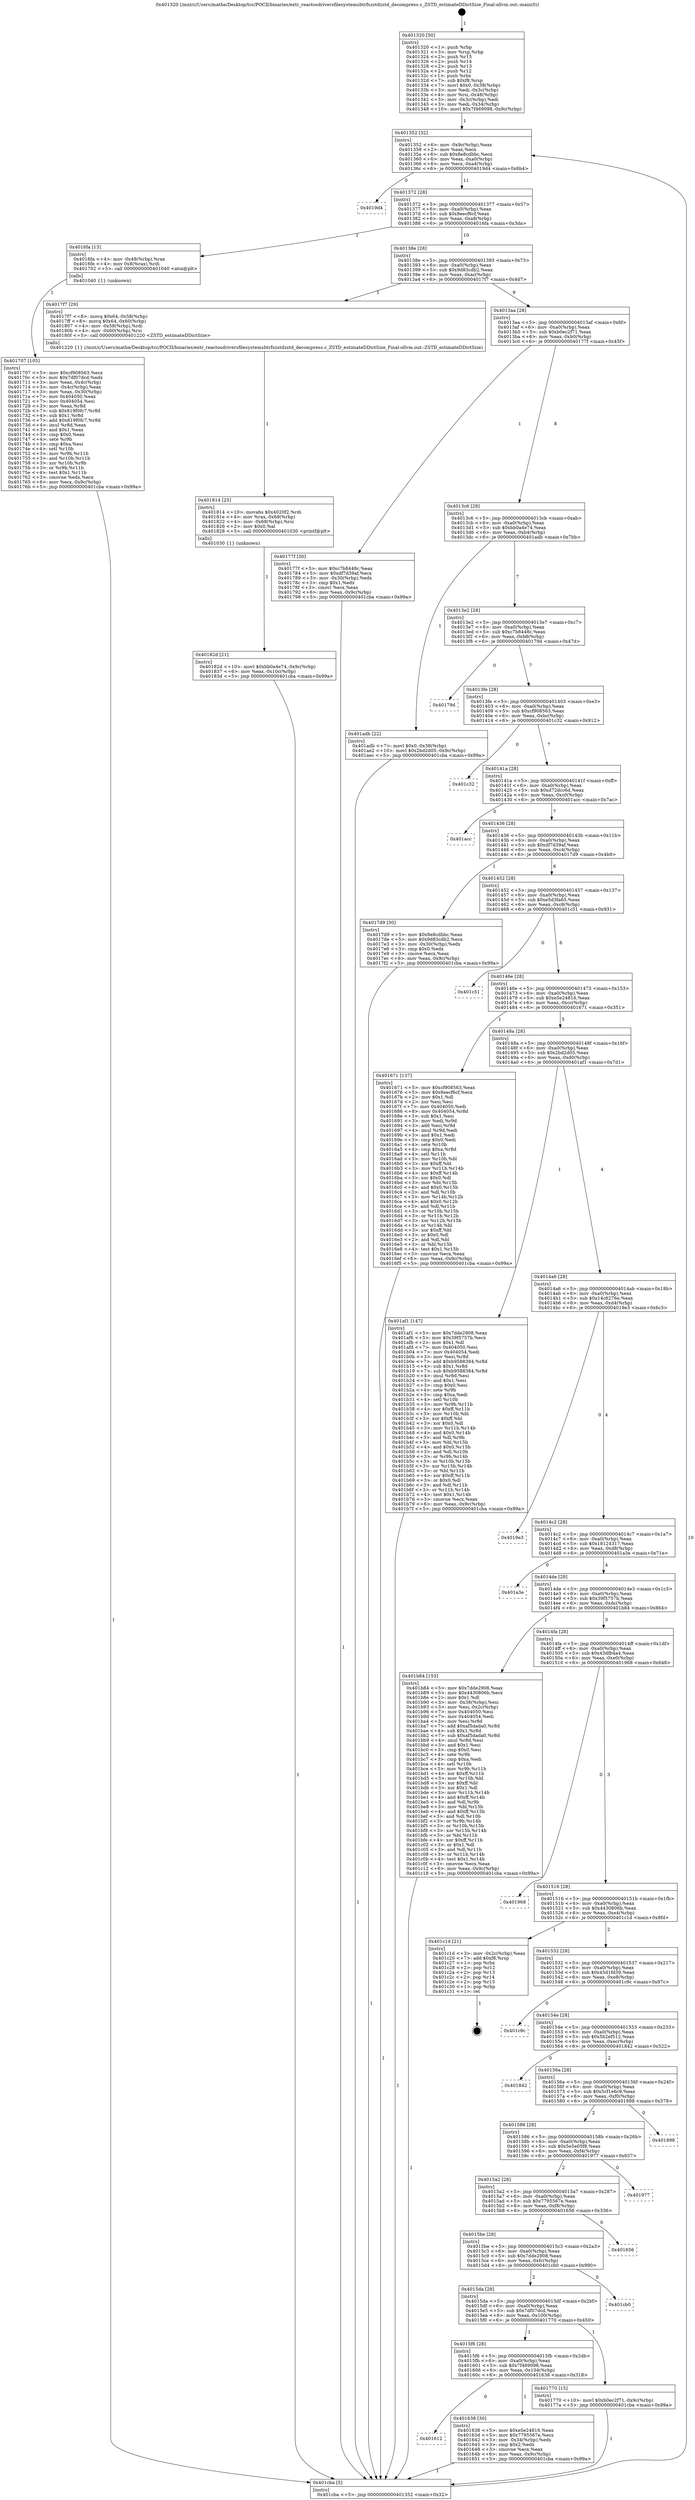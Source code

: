 digraph "0x401320" {
  label = "0x401320 (/mnt/c/Users/mathe/Desktop/tcc/POCII/binaries/extr_reactosdriversfilesystemsbtrfszstdzstd_decompress.c_ZSTD_estimateDDictSize_Final-ollvm.out::main(0))"
  labelloc = "t"
  node[shape=record]

  Entry [label="",width=0.3,height=0.3,shape=circle,fillcolor=black,style=filled]
  "0x401352" [label="{
     0x401352 [32]\l
     | [instrs]\l
     &nbsp;&nbsp;0x401352 \<+6\>: mov -0x9c(%rbp),%eax\l
     &nbsp;&nbsp;0x401358 \<+2\>: mov %eax,%ecx\l
     &nbsp;&nbsp;0x40135a \<+6\>: sub $0x8e8cdbbc,%ecx\l
     &nbsp;&nbsp;0x401360 \<+6\>: mov %eax,-0xa0(%rbp)\l
     &nbsp;&nbsp;0x401366 \<+6\>: mov %ecx,-0xa4(%rbp)\l
     &nbsp;&nbsp;0x40136c \<+6\>: je 00000000004019d4 \<main+0x6b4\>\l
  }"]
  "0x4019d4" [label="{
     0x4019d4\l
  }", style=dashed]
  "0x401372" [label="{
     0x401372 [28]\l
     | [instrs]\l
     &nbsp;&nbsp;0x401372 \<+5\>: jmp 0000000000401377 \<main+0x57\>\l
     &nbsp;&nbsp;0x401377 \<+6\>: mov -0xa0(%rbp),%eax\l
     &nbsp;&nbsp;0x40137d \<+5\>: sub $0x8eecf6cf,%eax\l
     &nbsp;&nbsp;0x401382 \<+6\>: mov %eax,-0xa8(%rbp)\l
     &nbsp;&nbsp;0x401388 \<+6\>: je 00000000004016fa \<main+0x3da\>\l
  }"]
  Exit [label="",width=0.3,height=0.3,shape=circle,fillcolor=black,style=filled,peripheries=2]
  "0x4016fa" [label="{
     0x4016fa [13]\l
     | [instrs]\l
     &nbsp;&nbsp;0x4016fa \<+4\>: mov -0x48(%rbp),%rax\l
     &nbsp;&nbsp;0x4016fe \<+4\>: mov 0x8(%rax),%rdi\l
     &nbsp;&nbsp;0x401702 \<+5\>: call 0000000000401040 \<atoi@plt\>\l
     | [calls]\l
     &nbsp;&nbsp;0x401040 \{1\} (unknown)\l
  }"]
  "0x40138e" [label="{
     0x40138e [28]\l
     | [instrs]\l
     &nbsp;&nbsp;0x40138e \<+5\>: jmp 0000000000401393 \<main+0x73\>\l
     &nbsp;&nbsp;0x401393 \<+6\>: mov -0xa0(%rbp),%eax\l
     &nbsp;&nbsp;0x401399 \<+5\>: sub $0x9d83cdb2,%eax\l
     &nbsp;&nbsp;0x40139e \<+6\>: mov %eax,-0xac(%rbp)\l
     &nbsp;&nbsp;0x4013a4 \<+6\>: je 00000000004017f7 \<main+0x4d7\>\l
  }"]
  "0x40182d" [label="{
     0x40182d [21]\l
     | [instrs]\l
     &nbsp;&nbsp;0x40182d \<+10\>: movl $0xbb0a4e74,-0x9c(%rbp)\l
     &nbsp;&nbsp;0x401837 \<+6\>: mov %eax,-0x10c(%rbp)\l
     &nbsp;&nbsp;0x40183d \<+5\>: jmp 0000000000401cba \<main+0x99a\>\l
  }"]
  "0x4017f7" [label="{
     0x4017f7 [29]\l
     | [instrs]\l
     &nbsp;&nbsp;0x4017f7 \<+8\>: movq $0x64,-0x58(%rbp)\l
     &nbsp;&nbsp;0x4017ff \<+8\>: movq $0x64,-0x60(%rbp)\l
     &nbsp;&nbsp;0x401807 \<+4\>: mov -0x58(%rbp),%rdi\l
     &nbsp;&nbsp;0x40180b \<+4\>: mov -0x60(%rbp),%rsi\l
     &nbsp;&nbsp;0x40180f \<+5\>: call 0000000000401220 \<ZSTD_estimateDDictSize\>\l
     | [calls]\l
     &nbsp;&nbsp;0x401220 \{1\} (/mnt/c/Users/mathe/Desktop/tcc/POCII/binaries/extr_reactosdriversfilesystemsbtrfszstdzstd_decompress.c_ZSTD_estimateDDictSize_Final-ollvm.out::ZSTD_estimateDDictSize)\l
  }"]
  "0x4013aa" [label="{
     0x4013aa [28]\l
     | [instrs]\l
     &nbsp;&nbsp;0x4013aa \<+5\>: jmp 00000000004013af \<main+0x8f\>\l
     &nbsp;&nbsp;0x4013af \<+6\>: mov -0xa0(%rbp),%eax\l
     &nbsp;&nbsp;0x4013b5 \<+5\>: sub $0xb0ec2f71,%eax\l
     &nbsp;&nbsp;0x4013ba \<+6\>: mov %eax,-0xb0(%rbp)\l
     &nbsp;&nbsp;0x4013c0 \<+6\>: je 000000000040177f \<main+0x45f\>\l
  }"]
  "0x401814" [label="{
     0x401814 [25]\l
     | [instrs]\l
     &nbsp;&nbsp;0x401814 \<+10\>: movabs $0x4020f2,%rdi\l
     &nbsp;&nbsp;0x40181e \<+4\>: mov %rax,-0x68(%rbp)\l
     &nbsp;&nbsp;0x401822 \<+4\>: mov -0x68(%rbp),%rsi\l
     &nbsp;&nbsp;0x401826 \<+2\>: mov $0x0,%al\l
     &nbsp;&nbsp;0x401828 \<+5\>: call 0000000000401030 \<printf@plt\>\l
     | [calls]\l
     &nbsp;&nbsp;0x401030 \{1\} (unknown)\l
  }"]
  "0x40177f" [label="{
     0x40177f [30]\l
     | [instrs]\l
     &nbsp;&nbsp;0x40177f \<+5\>: mov $0xc7b8448c,%eax\l
     &nbsp;&nbsp;0x401784 \<+5\>: mov $0xdf7d39af,%ecx\l
     &nbsp;&nbsp;0x401789 \<+3\>: mov -0x30(%rbp),%edx\l
     &nbsp;&nbsp;0x40178c \<+3\>: cmp $0x1,%edx\l
     &nbsp;&nbsp;0x40178f \<+3\>: cmovl %ecx,%eax\l
     &nbsp;&nbsp;0x401792 \<+6\>: mov %eax,-0x9c(%rbp)\l
     &nbsp;&nbsp;0x401798 \<+5\>: jmp 0000000000401cba \<main+0x99a\>\l
  }"]
  "0x4013c6" [label="{
     0x4013c6 [28]\l
     | [instrs]\l
     &nbsp;&nbsp;0x4013c6 \<+5\>: jmp 00000000004013cb \<main+0xab\>\l
     &nbsp;&nbsp;0x4013cb \<+6\>: mov -0xa0(%rbp),%eax\l
     &nbsp;&nbsp;0x4013d1 \<+5\>: sub $0xbb0a4e74,%eax\l
     &nbsp;&nbsp;0x4013d6 \<+6\>: mov %eax,-0xb4(%rbp)\l
     &nbsp;&nbsp;0x4013dc \<+6\>: je 0000000000401adb \<main+0x7bb\>\l
  }"]
  "0x401707" [label="{
     0x401707 [105]\l
     | [instrs]\l
     &nbsp;&nbsp;0x401707 \<+5\>: mov $0xcf908563,%ecx\l
     &nbsp;&nbsp;0x40170c \<+5\>: mov $0x7df07dcd,%edx\l
     &nbsp;&nbsp;0x401711 \<+3\>: mov %eax,-0x4c(%rbp)\l
     &nbsp;&nbsp;0x401714 \<+3\>: mov -0x4c(%rbp),%eax\l
     &nbsp;&nbsp;0x401717 \<+3\>: mov %eax,-0x30(%rbp)\l
     &nbsp;&nbsp;0x40171a \<+7\>: mov 0x404050,%eax\l
     &nbsp;&nbsp;0x401721 \<+7\>: mov 0x404054,%esi\l
     &nbsp;&nbsp;0x401728 \<+3\>: mov %eax,%r8d\l
     &nbsp;&nbsp;0x40172b \<+7\>: sub $0x819f0fc7,%r8d\l
     &nbsp;&nbsp;0x401732 \<+4\>: sub $0x1,%r8d\l
     &nbsp;&nbsp;0x401736 \<+7\>: add $0x819f0fc7,%r8d\l
     &nbsp;&nbsp;0x40173d \<+4\>: imul %r8d,%eax\l
     &nbsp;&nbsp;0x401741 \<+3\>: and $0x1,%eax\l
     &nbsp;&nbsp;0x401744 \<+3\>: cmp $0x0,%eax\l
     &nbsp;&nbsp;0x401747 \<+4\>: sete %r9b\l
     &nbsp;&nbsp;0x40174b \<+3\>: cmp $0xa,%esi\l
     &nbsp;&nbsp;0x40174e \<+4\>: setl %r10b\l
     &nbsp;&nbsp;0x401752 \<+3\>: mov %r9b,%r11b\l
     &nbsp;&nbsp;0x401755 \<+3\>: and %r10b,%r11b\l
     &nbsp;&nbsp;0x401758 \<+3\>: xor %r10b,%r9b\l
     &nbsp;&nbsp;0x40175b \<+3\>: or %r9b,%r11b\l
     &nbsp;&nbsp;0x40175e \<+4\>: test $0x1,%r11b\l
     &nbsp;&nbsp;0x401762 \<+3\>: cmovne %edx,%ecx\l
     &nbsp;&nbsp;0x401765 \<+6\>: mov %ecx,-0x9c(%rbp)\l
     &nbsp;&nbsp;0x40176b \<+5\>: jmp 0000000000401cba \<main+0x99a\>\l
  }"]
  "0x401adb" [label="{
     0x401adb [22]\l
     | [instrs]\l
     &nbsp;&nbsp;0x401adb \<+7\>: movl $0x0,-0x38(%rbp)\l
     &nbsp;&nbsp;0x401ae2 \<+10\>: movl $0x2bd2d05,-0x9c(%rbp)\l
     &nbsp;&nbsp;0x401aec \<+5\>: jmp 0000000000401cba \<main+0x99a\>\l
  }"]
  "0x4013e2" [label="{
     0x4013e2 [28]\l
     | [instrs]\l
     &nbsp;&nbsp;0x4013e2 \<+5\>: jmp 00000000004013e7 \<main+0xc7\>\l
     &nbsp;&nbsp;0x4013e7 \<+6\>: mov -0xa0(%rbp),%eax\l
     &nbsp;&nbsp;0x4013ed \<+5\>: sub $0xc7b8448c,%eax\l
     &nbsp;&nbsp;0x4013f2 \<+6\>: mov %eax,-0xb8(%rbp)\l
     &nbsp;&nbsp;0x4013f8 \<+6\>: je 000000000040179d \<main+0x47d\>\l
  }"]
  "0x401320" [label="{
     0x401320 [50]\l
     | [instrs]\l
     &nbsp;&nbsp;0x401320 \<+1\>: push %rbp\l
     &nbsp;&nbsp;0x401321 \<+3\>: mov %rsp,%rbp\l
     &nbsp;&nbsp;0x401324 \<+2\>: push %r15\l
     &nbsp;&nbsp;0x401326 \<+2\>: push %r14\l
     &nbsp;&nbsp;0x401328 \<+2\>: push %r13\l
     &nbsp;&nbsp;0x40132a \<+2\>: push %r12\l
     &nbsp;&nbsp;0x40132c \<+1\>: push %rbx\l
     &nbsp;&nbsp;0x40132d \<+7\>: sub $0xf8,%rsp\l
     &nbsp;&nbsp;0x401334 \<+7\>: movl $0x0,-0x38(%rbp)\l
     &nbsp;&nbsp;0x40133b \<+3\>: mov %edi,-0x3c(%rbp)\l
     &nbsp;&nbsp;0x40133e \<+4\>: mov %rsi,-0x48(%rbp)\l
     &nbsp;&nbsp;0x401342 \<+3\>: mov -0x3c(%rbp),%edi\l
     &nbsp;&nbsp;0x401345 \<+3\>: mov %edi,-0x34(%rbp)\l
     &nbsp;&nbsp;0x401348 \<+10\>: movl $0x7f469098,-0x9c(%rbp)\l
  }"]
  "0x40179d" [label="{
     0x40179d\l
  }", style=dashed]
  "0x4013fe" [label="{
     0x4013fe [28]\l
     | [instrs]\l
     &nbsp;&nbsp;0x4013fe \<+5\>: jmp 0000000000401403 \<main+0xe3\>\l
     &nbsp;&nbsp;0x401403 \<+6\>: mov -0xa0(%rbp),%eax\l
     &nbsp;&nbsp;0x401409 \<+5\>: sub $0xcf908563,%eax\l
     &nbsp;&nbsp;0x40140e \<+6\>: mov %eax,-0xbc(%rbp)\l
     &nbsp;&nbsp;0x401414 \<+6\>: je 0000000000401c32 \<main+0x912\>\l
  }"]
  "0x401cba" [label="{
     0x401cba [5]\l
     | [instrs]\l
     &nbsp;&nbsp;0x401cba \<+5\>: jmp 0000000000401352 \<main+0x32\>\l
  }"]
  "0x401c32" [label="{
     0x401c32\l
  }", style=dashed]
  "0x40141a" [label="{
     0x40141a [28]\l
     | [instrs]\l
     &nbsp;&nbsp;0x40141a \<+5\>: jmp 000000000040141f \<main+0xff\>\l
     &nbsp;&nbsp;0x40141f \<+6\>: mov -0xa0(%rbp),%eax\l
     &nbsp;&nbsp;0x401425 \<+5\>: sub $0xd72dcc6d,%eax\l
     &nbsp;&nbsp;0x40142a \<+6\>: mov %eax,-0xc0(%rbp)\l
     &nbsp;&nbsp;0x401430 \<+6\>: je 0000000000401acc \<main+0x7ac\>\l
  }"]
  "0x401612" [label="{
     0x401612\l
  }", style=dashed]
  "0x401acc" [label="{
     0x401acc\l
  }", style=dashed]
  "0x401436" [label="{
     0x401436 [28]\l
     | [instrs]\l
     &nbsp;&nbsp;0x401436 \<+5\>: jmp 000000000040143b \<main+0x11b\>\l
     &nbsp;&nbsp;0x40143b \<+6\>: mov -0xa0(%rbp),%eax\l
     &nbsp;&nbsp;0x401441 \<+5\>: sub $0xdf7d39af,%eax\l
     &nbsp;&nbsp;0x401446 \<+6\>: mov %eax,-0xc4(%rbp)\l
     &nbsp;&nbsp;0x40144c \<+6\>: je 00000000004017d9 \<main+0x4b9\>\l
  }"]
  "0x401638" [label="{
     0x401638 [30]\l
     | [instrs]\l
     &nbsp;&nbsp;0x401638 \<+5\>: mov $0xe5e24816,%eax\l
     &nbsp;&nbsp;0x40163d \<+5\>: mov $0x7795567e,%ecx\l
     &nbsp;&nbsp;0x401642 \<+3\>: mov -0x34(%rbp),%edx\l
     &nbsp;&nbsp;0x401645 \<+3\>: cmp $0x2,%edx\l
     &nbsp;&nbsp;0x401648 \<+3\>: cmovne %ecx,%eax\l
     &nbsp;&nbsp;0x40164b \<+6\>: mov %eax,-0x9c(%rbp)\l
     &nbsp;&nbsp;0x401651 \<+5\>: jmp 0000000000401cba \<main+0x99a\>\l
  }"]
  "0x4017d9" [label="{
     0x4017d9 [30]\l
     | [instrs]\l
     &nbsp;&nbsp;0x4017d9 \<+5\>: mov $0x8e8cdbbc,%eax\l
     &nbsp;&nbsp;0x4017de \<+5\>: mov $0x9d83cdb2,%ecx\l
     &nbsp;&nbsp;0x4017e3 \<+3\>: mov -0x30(%rbp),%edx\l
     &nbsp;&nbsp;0x4017e6 \<+3\>: cmp $0x0,%edx\l
     &nbsp;&nbsp;0x4017e9 \<+3\>: cmove %ecx,%eax\l
     &nbsp;&nbsp;0x4017ec \<+6\>: mov %eax,-0x9c(%rbp)\l
     &nbsp;&nbsp;0x4017f2 \<+5\>: jmp 0000000000401cba \<main+0x99a\>\l
  }"]
  "0x401452" [label="{
     0x401452 [28]\l
     | [instrs]\l
     &nbsp;&nbsp;0x401452 \<+5\>: jmp 0000000000401457 \<main+0x137\>\l
     &nbsp;&nbsp;0x401457 \<+6\>: mov -0xa0(%rbp),%eax\l
     &nbsp;&nbsp;0x40145d \<+5\>: sub $0xe5d3fa65,%eax\l
     &nbsp;&nbsp;0x401462 \<+6\>: mov %eax,-0xc8(%rbp)\l
     &nbsp;&nbsp;0x401468 \<+6\>: je 0000000000401c51 \<main+0x931\>\l
  }"]
  "0x4015f6" [label="{
     0x4015f6 [28]\l
     | [instrs]\l
     &nbsp;&nbsp;0x4015f6 \<+5\>: jmp 00000000004015fb \<main+0x2db\>\l
     &nbsp;&nbsp;0x4015fb \<+6\>: mov -0xa0(%rbp),%eax\l
     &nbsp;&nbsp;0x401601 \<+5\>: sub $0x7f469098,%eax\l
     &nbsp;&nbsp;0x401606 \<+6\>: mov %eax,-0x104(%rbp)\l
     &nbsp;&nbsp;0x40160c \<+6\>: je 0000000000401638 \<main+0x318\>\l
  }"]
  "0x401c51" [label="{
     0x401c51\l
  }", style=dashed]
  "0x40146e" [label="{
     0x40146e [28]\l
     | [instrs]\l
     &nbsp;&nbsp;0x40146e \<+5\>: jmp 0000000000401473 \<main+0x153\>\l
     &nbsp;&nbsp;0x401473 \<+6\>: mov -0xa0(%rbp),%eax\l
     &nbsp;&nbsp;0x401479 \<+5\>: sub $0xe5e24816,%eax\l
     &nbsp;&nbsp;0x40147e \<+6\>: mov %eax,-0xcc(%rbp)\l
     &nbsp;&nbsp;0x401484 \<+6\>: je 0000000000401671 \<main+0x351\>\l
  }"]
  "0x401770" [label="{
     0x401770 [15]\l
     | [instrs]\l
     &nbsp;&nbsp;0x401770 \<+10\>: movl $0xb0ec2f71,-0x9c(%rbp)\l
     &nbsp;&nbsp;0x40177a \<+5\>: jmp 0000000000401cba \<main+0x99a\>\l
  }"]
  "0x401671" [label="{
     0x401671 [137]\l
     | [instrs]\l
     &nbsp;&nbsp;0x401671 \<+5\>: mov $0xcf908563,%eax\l
     &nbsp;&nbsp;0x401676 \<+5\>: mov $0x8eecf6cf,%ecx\l
     &nbsp;&nbsp;0x40167b \<+2\>: mov $0x1,%dl\l
     &nbsp;&nbsp;0x40167d \<+2\>: xor %esi,%esi\l
     &nbsp;&nbsp;0x40167f \<+7\>: mov 0x404050,%edi\l
     &nbsp;&nbsp;0x401686 \<+8\>: mov 0x404054,%r8d\l
     &nbsp;&nbsp;0x40168e \<+3\>: sub $0x1,%esi\l
     &nbsp;&nbsp;0x401691 \<+3\>: mov %edi,%r9d\l
     &nbsp;&nbsp;0x401694 \<+3\>: add %esi,%r9d\l
     &nbsp;&nbsp;0x401697 \<+4\>: imul %r9d,%edi\l
     &nbsp;&nbsp;0x40169b \<+3\>: and $0x1,%edi\l
     &nbsp;&nbsp;0x40169e \<+3\>: cmp $0x0,%edi\l
     &nbsp;&nbsp;0x4016a1 \<+4\>: sete %r10b\l
     &nbsp;&nbsp;0x4016a5 \<+4\>: cmp $0xa,%r8d\l
     &nbsp;&nbsp;0x4016a9 \<+4\>: setl %r11b\l
     &nbsp;&nbsp;0x4016ad \<+3\>: mov %r10b,%bl\l
     &nbsp;&nbsp;0x4016b0 \<+3\>: xor $0xff,%bl\l
     &nbsp;&nbsp;0x4016b3 \<+3\>: mov %r11b,%r14b\l
     &nbsp;&nbsp;0x4016b6 \<+4\>: xor $0xff,%r14b\l
     &nbsp;&nbsp;0x4016ba \<+3\>: xor $0x0,%dl\l
     &nbsp;&nbsp;0x4016bd \<+3\>: mov %bl,%r15b\l
     &nbsp;&nbsp;0x4016c0 \<+4\>: and $0x0,%r15b\l
     &nbsp;&nbsp;0x4016c4 \<+3\>: and %dl,%r10b\l
     &nbsp;&nbsp;0x4016c7 \<+3\>: mov %r14b,%r12b\l
     &nbsp;&nbsp;0x4016ca \<+4\>: and $0x0,%r12b\l
     &nbsp;&nbsp;0x4016ce \<+3\>: and %dl,%r11b\l
     &nbsp;&nbsp;0x4016d1 \<+3\>: or %r10b,%r15b\l
     &nbsp;&nbsp;0x4016d4 \<+3\>: or %r11b,%r12b\l
     &nbsp;&nbsp;0x4016d7 \<+3\>: xor %r12b,%r15b\l
     &nbsp;&nbsp;0x4016da \<+3\>: or %r14b,%bl\l
     &nbsp;&nbsp;0x4016dd \<+3\>: xor $0xff,%bl\l
     &nbsp;&nbsp;0x4016e0 \<+3\>: or $0x0,%dl\l
     &nbsp;&nbsp;0x4016e3 \<+2\>: and %dl,%bl\l
     &nbsp;&nbsp;0x4016e5 \<+3\>: or %bl,%r15b\l
     &nbsp;&nbsp;0x4016e8 \<+4\>: test $0x1,%r15b\l
     &nbsp;&nbsp;0x4016ec \<+3\>: cmovne %ecx,%eax\l
     &nbsp;&nbsp;0x4016ef \<+6\>: mov %eax,-0x9c(%rbp)\l
     &nbsp;&nbsp;0x4016f5 \<+5\>: jmp 0000000000401cba \<main+0x99a\>\l
  }"]
  "0x40148a" [label="{
     0x40148a [28]\l
     | [instrs]\l
     &nbsp;&nbsp;0x40148a \<+5\>: jmp 000000000040148f \<main+0x16f\>\l
     &nbsp;&nbsp;0x40148f \<+6\>: mov -0xa0(%rbp),%eax\l
     &nbsp;&nbsp;0x401495 \<+5\>: sub $0x2bd2d05,%eax\l
     &nbsp;&nbsp;0x40149a \<+6\>: mov %eax,-0xd0(%rbp)\l
     &nbsp;&nbsp;0x4014a0 \<+6\>: je 0000000000401af1 \<main+0x7d1\>\l
  }"]
  "0x4015da" [label="{
     0x4015da [28]\l
     | [instrs]\l
     &nbsp;&nbsp;0x4015da \<+5\>: jmp 00000000004015df \<main+0x2bf\>\l
     &nbsp;&nbsp;0x4015df \<+6\>: mov -0xa0(%rbp),%eax\l
     &nbsp;&nbsp;0x4015e5 \<+5\>: sub $0x7df07dcd,%eax\l
     &nbsp;&nbsp;0x4015ea \<+6\>: mov %eax,-0x100(%rbp)\l
     &nbsp;&nbsp;0x4015f0 \<+6\>: je 0000000000401770 \<main+0x450\>\l
  }"]
  "0x401af1" [label="{
     0x401af1 [147]\l
     | [instrs]\l
     &nbsp;&nbsp;0x401af1 \<+5\>: mov $0x7dde2908,%eax\l
     &nbsp;&nbsp;0x401af6 \<+5\>: mov $0x39f5757b,%ecx\l
     &nbsp;&nbsp;0x401afb \<+2\>: mov $0x1,%dl\l
     &nbsp;&nbsp;0x401afd \<+7\>: mov 0x404050,%esi\l
     &nbsp;&nbsp;0x401b04 \<+7\>: mov 0x404054,%edi\l
     &nbsp;&nbsp;0x401b0b \<+3\>: mov %esi,%r8d\l
     &nbsp;&nbsp;0x401b0e \<+7\>: add $0xb9588384,%r8d\l
     &nbsp;&nbsp;0x401b15 \<+4\>: sub $0x1,%r8d\l
     &nbsp;&nbsp;0x401b19 \<+7\>: sub $0xb9588384,%r8d\l
     &nbsp;&nbsp;0x401b20 \<+4\>: imul %r8d,%esi\l
     &nbsp;&nbsp;0x401b24 \<+3\>: and $0x1,%esi\l
     &nbsp;&nbsp;0x401b27 \<+3\>: cmp $0x0,%esi\l
     &nbsp;&nbsp;0x401b2a \<+4\>: sete %r9b\l
     &nbsp;&nbsp;0x401b2e \<+3\>: cmp $0xa,%edi\l
     &nbsp;&nbsp;0x401b31 \<+4\>: setl %r10b\l
     &nbsp;&nbsp;0x401b35 \<+3\>: mov %r9b,%r11b\l
     &nbsp;&nbsp;0x401b38 \<+4\>: xor $0xff,%r11b\l
     &nbsp;&nbsp;0x401b3c \<+3\>: mov %r10b,%bl\l
     &nbsp;&nbsp;0x401b3f \<+3\>: xor $0xff,%bl\l
     &nbsp;&nbsp;0x401b42 \<+3\>: xor $0x0,%dl\l
     &nbsp;&nbsp;0x401b45 \<+3\>: mov %r11b,%r14b\l
     &nbsp;&nbsp;0x401b48 \<+4\>: and $0x0,%r14b\l
     &nbsp;&nbsp;0x401b4c \<+3\>: and %dl,%r9b\l
     &nbsp;&nbsp;0x401b4f \<+3\>: mov %bl,%r15b\l
     &nbsp;&nbsp;0x401b52 \<+4\>: and $0x0,%r15b\l
     &nbsp;&nbsp;0x401b56 \<+3\>: and %dl,%r10b\l
     &nbsp;&nbsp;0x401b59 \<+3\>: or %r9b,%r14b\l
     &nbsp;&nbsp;0x401b5c \<+3\>: or %r10b,%r15b\l
     &nbsp;&nbsp;0x401b5f \<+3\>: xor %r15b,%r14b\l
     &nbsp;&nbsp;0x401b62 \<+3\>: or %bl,%r11b\l
     &nbsp;&nbsp;0x401b65 \<+4\>: xor $0xff,%r11b\l
     &nbsp;&nbsp;0x401b69 \<+3\>: or $0x0,%dl\l
     &nbsp;&nbsp;0x401b6c \<+3\>: and %dl,%r11b\l
     &nbsp;&nbsp;0x401b6f \<+3\>: or %r11b,%r14b\l
     &nbsp;&nbsp;0x401b72 \<+4\>: test $0x1,%r14b\l
     &nbsp;&nbsp;0x401b76 \<+3\>: cmovne %ecx,%eax\l
     &nbsp;&nbsp;0x401b79 \<+6\>: mov %eax,-0x9c(%rbp)\l
     &nbsp;&nbsp;0x401b7f \<+5\>: jmp 0000000000401cba \<main+0x99a\>\l
  }"]
  "0x4014a6" [label="{
     0x4014a6 [28]\l
     | [instrs]\l
     &nbsp;&nbsp;0x4014a6 \<+5\>: jmp 00000000004014ab \<main+0x18b\>\l
     &nbsp;&nbsp;0x4014ab \<+6\>: mov -0xa0(%rbp),%eax\l
     &nbsp;&nbsp;0x4014b1 \<+5\>: sub $0x14c6276e,%eax\l
     &nbsp;&nbsp;0x4014b6 \<+6\>: mov %eax,-0xd4(%rbp)\l
     &nbsp;&nbsp;0x4014bc \<+6\>: je 00000000004019e3 \<main+0x6c3\>\l
  }"]
  "0x401cb0" [label="{
     0x401cb0\l
  }", style=dashed]
  "0x4019e3" [label="{
     0x4019e3\l
  }", style=dashed]
  "0x4014c2" [label="{
     0x4014c2 [28]\l
     | [instrs]\l
     &nbsp;&nbsp;0x4014c2 \<+5\>: jmp 00000000004014c7 \<main+0x1a7\>\l
     &nbsp;&nbsp;0x4014c7 \<+6\>: mov -0xa0(%rbp),%eax\l
     &nbsp;&nbsp;0x4014cd \<+5\>: sub $0x18124317,%eax\l
     &nbsp;&nbsp;0x4014d2 \<+6\>: mov %eax,-0xd8(%rbp)\l
     &nbsp;&nbsp;0x4014d8 \<+6\>: je 0000000000401a3e \<main+0x71e\>\l
  }"]
  "0x4015be" [label="{
     0x4015be [28]\l
     | [instrs]\l
     &nbsp;&nbsp;0x4015be \<+5\>: jmp 00000000004015c3 \<main+0x2a3\>\l
     &nbsp;&nbsp;0x4015c3 \<+6\>: mov -0xa0(%rbp),%eax\l
     &nbsp;&nbsp;0x4015c9 \<+5\>: sub $0x7dde2908,%eax\l
     &nbsp;&nbsp;0x4015ce \<+6\>: mov %eax,-0xfc(%rbp)\l
     &nbsp;&nbsp;0x4015d4 \<+6\>: je 0000000000401cb0 \<main+0x990\>\l
  }"]
  "0x401a3e" [label="{
     0x401a3e\l
  }", style=dashed]
  "0x4014de" [label="{
     0x4014de [28]\l
     | [instrs]\l
     &nbsp;&nbsp;0x4014de \<+5\>: jmp 00000000004014e3 \<main+0x1c3\>\l
     &nbsp;&nbsp;0x4014e3 \<+6\>: mov -0xa0(%rbp),%eax\l
     &nbsp;&nbsp;0x4014e9 \<+5\>: sub $0x39f5757b,%eax\l
     &nbsp;&nbsp;0x4014ee \<+6\>: mov %eax,-0xdc(%rbp)\l
     &nbsp;&nbsp;0x4014f4 \<+6\>: je 0000000000401b84 \<main+0x864\>\l
  }"]
  "0x401656" [label="{
     0x401656\l
  }", style=dashed]
  "0x401b84" [label="{
     0x401b84 [153]\l
     | [instrs]\l
     &nbsp;&nbsp;0x401b84 \<+5\>: mov $0x7dde2908,%eax\l
     &nbsp;&nbsp;0x401b89 \<+5\>: mov $0x4430806b,%ecx\l
     &nbsp;&nbsp;0x401b8e \<+2\>: mov $0x1,%dl\l
     &nbsp;&nbsp;0x401b90 \<+3\>: mov -0x38(%rbp),%esi\l
     &nbsp;&nbsp;0x401b93 \<+3\>: mov %esi,-0x2c(%rbp)\l
     &nbsp;&nbsp;0x401b96 \<+7\>: mov 0x404050,%esi\l
     &nbsp;&nbsp;0x401b9d \<+7\>: mov 0x404054,%edi\l
     &nbsp;&nbsp;0x401ba4 \<+3\>: mov %esi,%r8d\l
     &nbsp;&nbsp;0x401ba7 \<+7\>: add $0xaf5dada0,%r8d\l
     &nbsp;&nbsp;0x401bae \<+4\>: sub $0x1,%r8d\l
     &nbsp;&nbsp;0x401bb2 \<+7\>: sub $0xaf5dada0,%r8d\l
     &nbsp;&nbsp;0x401bb9 \<+4\>: imul %r8d,%esi\l
     &nbsp;&nbsp;0x401bbd \<+3\>: and $0x1,%esi\l
     &nbsp;&nbsp;0x401bc0 \<+3\>: cmp $0x0,%esi\l
     &nbsp;&nbsp;0x401bc3 \<+4\>: sete %r9b\l
     &nbsp;&nbsp;0x401bc7 \<+3\>: cmp $0xa,%edi\l
     &nbsp;&nbsp;0x401bca \<+4\>: setl %r10b\l
     &nbsp;&nbsp;0x401bce \<+3\>: mov %r9b,%r11b\l
     &nbsp;&nbsp;0x401bd1 \<+4\>: xor $0xff,%r11b\l
     &nbsp;&nbsp;0x401bd5 \<+3\>: mov %r10b,%bl\l
     &nbsp;&nbsp;0x401bd8 \<+3\>: xor $0xff,%bl\l
     &nbsp;&nbsp;0x401bdb \<+3\>: xor $0x1,%dl\l
     &nbsp;&nbsp;0x401bde \<+3\>: mov %r11b,%r14b\l
     &nbsp;&nbsp;0x401be1 \<+4\>: and $0xff,%r14b\l
     &nbsp;&nbsp;0x401be5 \<+3\>: and %dl,%r9b\l
     &nbsp;&nbsp;0x401be8 \<+3\>: mov %bl,%r15b\l
     &nbsp;&nbsp;0x401beb \<+4\>: and $0xff,%r15b\l
     &nbsp;&nbsp;0x401bef \<+3\>: and %dl,%r10b\l
     &nbsp;&nbsp;0x401bf2 \<+3\>: or %r9b,%r14b\l
     &nbsp;&nbsp;0x401bf5 \<+3\>: or %r10b,%r15b\l
     &nbsp;&nbsp;0x401bf8 \<+3\>: xor %r15b,%r14b\l
     &nbsp;&nbsp;0x401bfb \<+3\>: or %bl,%r11b\l
     &nbsp;&nbsp;0x401bfe \<+4\>: xor $0xff,%r11b\l
     &nbsp;&nbsp;0x401c02 \<+3\>: or $0x1,%dl\l
     &nbsp;&nbsp;0x401c05 \<+3\>: and %dl,%r11b\l
     &nbsp;&nbsp;0x401c08 \<+3\>: or %r11b,%r14b\l
     &nbsp;&nbsp;0x401c0b \<+4\>: test $0x1,%r14b\l
     &nbsp;&nbsp;0x401c0f \<+3\>: cmovne %ecx,%eax\l
     &nbsp;&nbsp;0x401c12 \<+6\>: mov %eax,-0x9c(%rbp)\l
     &nbsp;&nbsp;0x401c18 \<+5\>: jmp 0000000000401cba \<main+0x99a\>\l
  }"]
  "0x4014fa" [label="{
     0x4014fa [28]\l
     | [instrs]\l
     &nbsp;&nbsp;0x4014fa \<+5\>: jmp 00000000004014ff \<main+0x1df\>\l
     &nbsp;&nbsp;0x4014ff \<+6\>: mov -0xa0(%rbp),%eax\l
     &nbsp;&nbsp;0x401505 \<+5\>: sub $0x43dfb4a4,%eax\l
     &nbsp;&nbsp;0x40150a \<+6\>: mov %eax,-0xe0(%rbp)\l
     &nbsp;&nbsp;0x401510 \<+6\>: je 0000000000401968 \<main+0x648\>\l
  }"]
  "0x4015a2" [label="{
     0x4015a2 [28]\l
     | [instrs]\l
     &nbsp;&nbsp;0x4015a2 \<+5\>: jmp 00000000004015a7 \<main+0x287\>\l
     &nbsp;&nbsp;0x4015a7 \<+6\>: mov -0xa0(%rbp),%eax\l
     &nbsp;&nbsp;0x4015ad \<+5\>: sub $0x7795567e,%eax\l
     &nbsp;&nbsp;0x4015b2 \<+6\>: mov %eax,-0xf8(%rbp)\l
     &nbsp;&nbsp;0x4015b8 \<+6\>: je 0000000000401656 \<main+0x336\>\l
  }"]
  "0x401968" [label="{
     0x401968\l
  }", style=dashed]
  "0x401516" [label="{
     0x401516 [28]\l
     | [instrs]\l
     &nbsp;&nbsp;0x401516 \<+5\>: jmp 000000000040151b \<main+0x1fb\>\l
     &nbsp;&nbsp;0x40151b \<+6\>: mov -0xa0(%rbp),%eax\l
     &nbsp;&nbsp;0x401521 \<+5\>: sub $0x4430806b,%eax\l
     &nbsp;&nbsp;0x401526 \<+6\>: mov %eax,-0xe4(%rbp)\l
     &nbsp;&nbsp;0x40152c \<+6\>: je 0000000000401c1d \<main+0x8fd\>\l
  }"]
  "0x401977" [label="{
     0x401977\l
  }", style=dashed]
  "0x401c1d" [label="{
     0x401c1d [21]\l
     | [instrs]\l
     &nbsp;&nbsp;0x401c1d \<+3\>: mov -0x2c(%rbp),%eax\l
     &nbsp;&nbsp;0x401c20 \<+7\>: add $0xf8,%rsp\l
     &nbsp;&nbsp;0x401c27 \<+1\>: pop %rbx\l
     &nbsp;&nbsp;0x401c28 \<+2\>: pop %r12\l
     &nbsp;&nbsp;0x401c2a \<+2\>: pop %r13\l
     &nbsp;&nbsp;0x401c2c \<+2\>: pop %r14\l
     &nbsp;&nbsp;0x401c2e \<+2\>: pop %r15\l
     &nbsp;&nbsp;0x401c30 \<+1\>: pop %rbp\l
     &nbsp;&nbsp;0x401c31 \<+1\>: ret\l
  }"]
  "0x401532" [label="{
     0x401532 [28]\l
     | [instrs]\l
     &nbsp;&nbsp;0x401532 \<+5\>: jmp 0000000000401537 \<main+0x217\>\l
     &nbsp;&nbsp;0x401537 \<+6\>: mov -0xa0(%rbp),%eax\l
     &nbsp;&nbsp;0x40153d \<+5\>: sub $0x45d1fd39,%eax\l
     &nbsp;&nbsp;0x401542 \<+6\>: mov %eax,-0xe8(%rbp)\l
     &nbsp;&nbsp;0x401548 \<+6\>: je 0000000000401c9c \<main+0x97c\>\l
  }"]
  "0x401586" [label="{
     0x401586 [28]\l
     | [instrs]\l
     &nbsp;&nbsp;0x401586 \<+5\>: jmp 000000000040158b \<main+0x26b\>\l
     &nbsp;&nbsp;0x40158b \<+6\>: mov -0xa0(%rbp),%eax\l
     &nbsp;&nbsp;0x401591 \<+5\>: sub $0x5e5e05f8,%eax\l
     &nbsp;&nbsp;0x401596 \<+6\>: mov %eax,-0xf4(%rbp)\l
     &nbsp;&nbsp;0x40159c \<+6\>: je 0000000000401977 \<main+0x657\>\l
  }"]
  "0x401c9c" [label="{
     0x401c9c\l
  }", style=dashed]
  "0x40154e" [label="{
     0x40154e [28]\l
     | [instrs]\l
     &nbsp;&nbsp;0x40154e \<+5\>: jmp 0000000000401553 \<main+0x233\>\l
     &nbsp;&nbsp;0x401553 \<+6\>: mov -0xa0(%rbp),%eax\l
     &nbsp;&nbsp;0x401559 \<+5\>: sub $0x5b2ef512,%eax\l
     &nbsp;&nbsp;0x40155e \<+6\>: mov %eax,-0xec(%rbp)\l
     &nbsp;&nbsp;0x401564 \<+6\>: je 0000000000401842 \<main+0x522\>\l
  }"]
  "0x401898" [label="{
     0x401898\l
  }", style=dashed]
  "0x401842" [label="{
     0x401842\l
  }", style=dashed]
  "0x40156a" [label="{
     0x40156a [28]\l
     | [instrs]\l
     &nbsp;&nbsp;0x40156a \<+5\>: jmp 000000000040156f \<main+0x24f\>\l
     &nbsp;&nbsp;0x40156f \<+6\>: mov -0xa0(%rbp),%eax\l
     &nbsp;&nbsp;0x401575 \<+5\>: sub $0x5cf1e6c9,%eax\l
     &nbsp;&nbsp;0x40157a \<+6\>: mov %eax,-0xf0(%rbp)\l
     &nbsp;&nbsp;0x401580 \<+6\>: je 0000000000401898 \<main+0x578\>\l
  }"]
  Entry -> "0x401320" [label=" 1"]
  "0x401352" -> "0x4019d4" [label=" 0"]
  "0x401352" -> "0x401372" [label=" 11"]
  "0x401c1d" -> Exit [label=" 1"]
  "0x401372" -> "0x4016fa" [label=" 1"]
  "0x401372" -> "0x40138e" [label=" 10"]
  "0x401b84" -> "0x401cba" [label=" 1"]
  "0x40138e" -> "0x4017f7" [label=" 1"]
  "0x40138e" -> "0x4013aa" [label=" 9"]
  "0x401af1" -> "0x401cba" [label=" 1"]
  "0x4013aa" -> "0x40177f" [label=" 1"]
  "0x4013aa" -> "0x4013c6" [label=" 8"]
  "0x401adb" -> "0x401cba" [label=" 1"]
  "0x4013c6" -> "0x401adb" [label=" 1"]
  "0x4013c6" -> "0x4013e2" [label=" 7"]
  "0x40182d" -> "0x401cba" [label=" 1"]
  "0x4013e2" -> "0x40179d" [label=" 0"]
  "0x4013e2" -> "0x4013fe" [label=" 7"]
  "0x401814" -> "0x40182d" [label=" 1"]
  "0x4013fe" -> "0x401c32" [label=" 0"]
  "0x4013fe" -> "0x40141a" [label=" 7"]
  "0x4017f7" -> "0x401814" [label=" 1"]
  "0x40141a" -> "0x401acc" [label=" 0"]
  "0x40141a" -> "0x401436" [label=" 7"]
  "0x4017d9" -> "0x401cba" [label=" 1"]
  "0x401436" -> "0x4017d9" [label=" 1"]
  "0x401436" -> "0x401452" [label=" 6"]
  "0x40177f" -> "0x401cba" [label=" 1"]
  "0x401452" -> "0x401c51" [label=" 0"]
  "0x401452" -> "0x40146e" [label=" 6"]
  "0x401707" -> "0x401cba" [label=" 1"]
  "0x40146e" -> "0x401671" [label=" 1"]
  "0x40146e" -> "0x40148a" [label=" 5"]
  "0x4016fa" -> "0x401707" [label=" 1"]
  "0x40148a" -> "0x401af1" [label=" 1"]
  "0x40148a" -> "0x4014a6" [label=" 4"]
  "0x401cba" -> "0x401352" [label=" 10"]
  "0x4014a6" -> "0x4019e3" [label=" 0"]
  "0x4014a6" -> "0x4014c2" [label=" 4"]
  "0x401320" -> "0x401352" [label=" 1"]
  "0x4014c2" -> "0x401a3e" [label=" 0"]
  "0x4014c2" -> "0x4014de" [label=" 4"]
  "0x4015f6" -> "0x401612" [label=" 0"]
  "0x4014de" -> "0x401b84" [label=" 1"]
  "0x4014de" -> "0x4014fa" [label=" 3"]
  "0x4015f6" -> "0x401638" [label=" 1"]
  "0x4014fa" -> "0x401968" [label=" 0"]
  "0x4014fa" -> "0x401516" [label=" 3"]
  "0x4015da" -> "0x4015f6" [label=" 1"]
  "0x401516" -> "0x401c1d" [label=" 1"]
  "0x401516" -> "0x401532" [label=" 2"]
  "0x4015da" -> "0x401770" [label=" 1"]
  "0x401532" -> "0x401c9c" [label=" 0"]
  "0x401532" -> "0x40154e" [label=" 2"]
  "0x4015be" -> "0x4015da" [label=" 2"]
  "0x40154e" -> "0x401842" [label=" 0"]
  "0x40154e" -> "0x40156a" [label=" 2"]
  "0x4015be" -> "0x401cb0" [label=" 0"]
  "0x40156a" -> "0x401898" [label=" 0"]
  "0x40156a" -> "0x401586" [label=" 2"]
  "0x401671" -> "0x401cba" [label=" 1"]
  "0x401586" -> "0x401977" [label=" 0"]
  "0x401586" -> "0x4015a2" [label=" 2"]
  "0x401770" -> "0x401cba" [label=" 1"]
  "0x4015a2" -> "0x401656" [label=" 0"]
  "0x4015a2" -> "0x4015be" [label=" 2"]
  "0x401638" -> "0x401cba" [label=" 1"]
}
